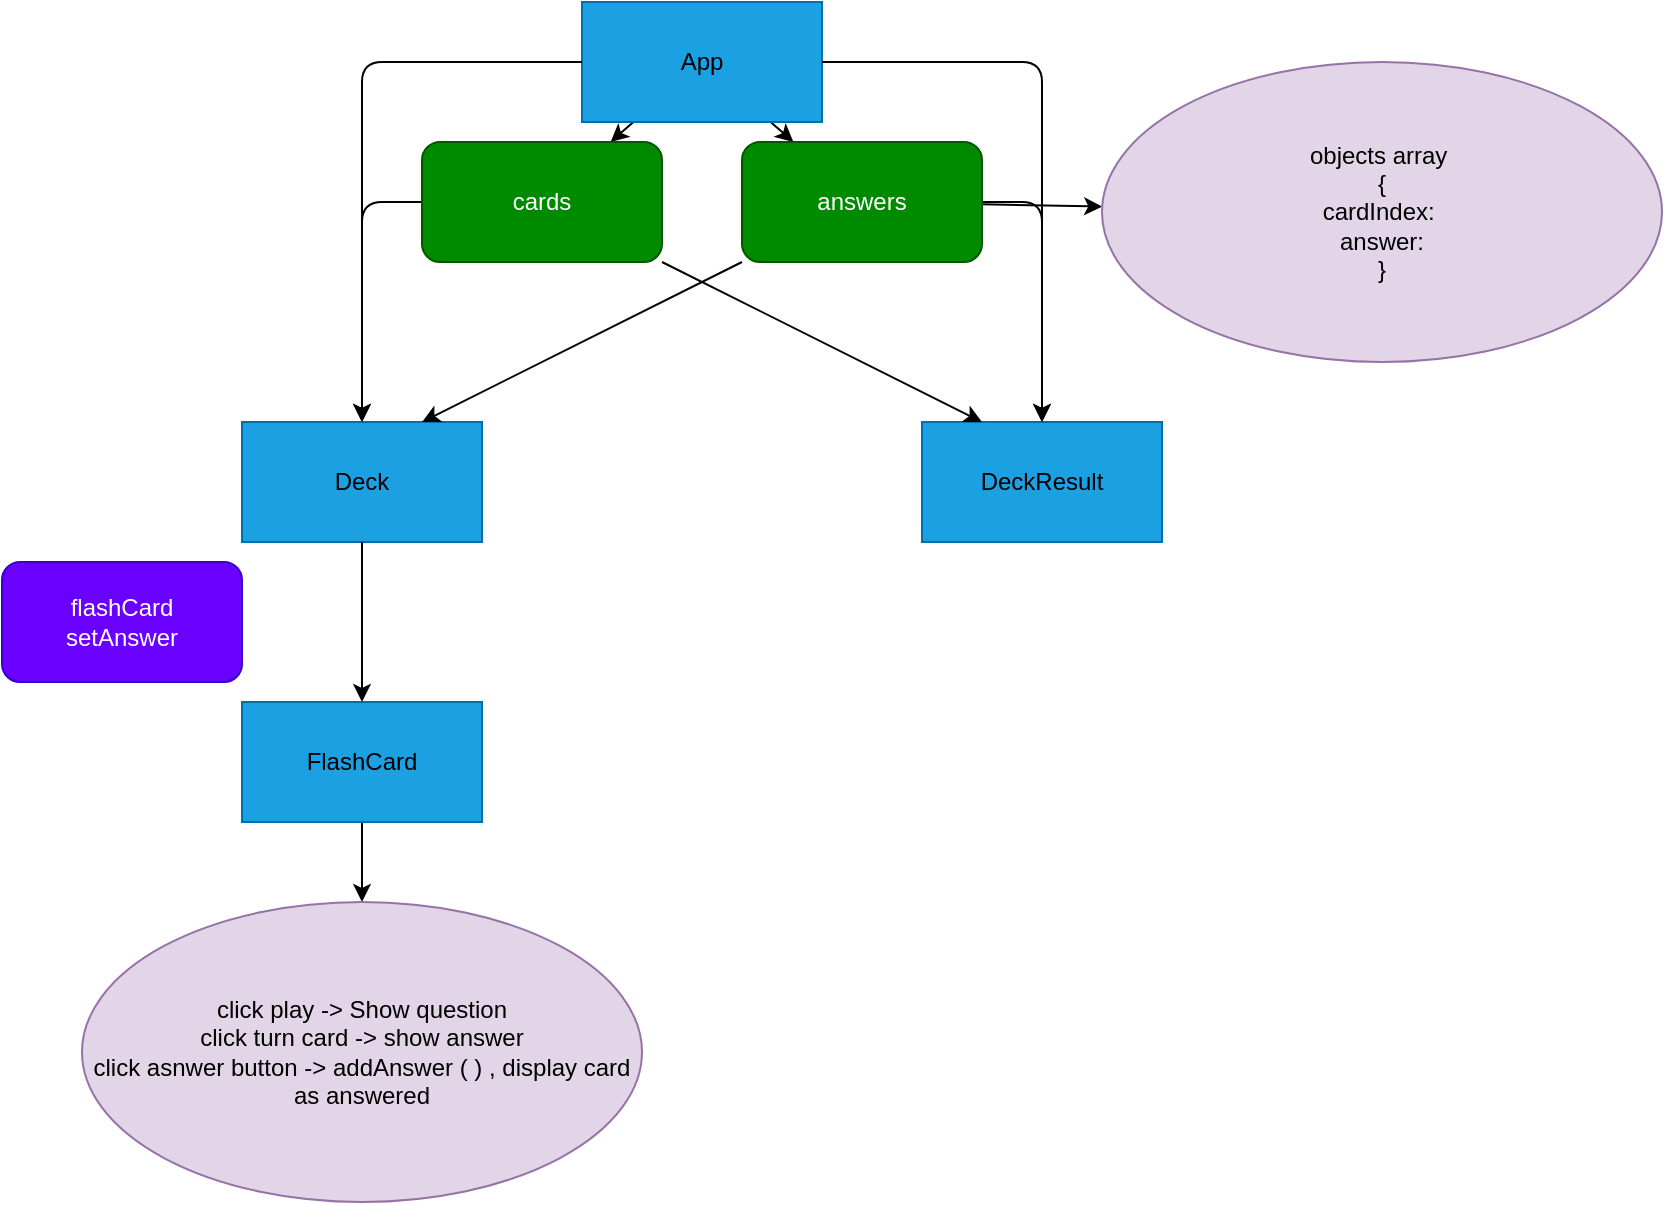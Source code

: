 <mxfile>
    <diagram id="mgn7bakDRE1__Gq5W0MO" name="Page-1">
        <mxGraphModel dx="1133" dy="773" grid="1" gridSize="10" guides="1" tooltips="1" connect="1" arrows="1" fold="1" page="1" pageScale="1" pageWidth="850" pageHeight="1100" background="none" math="0" shadow="0">
            <root>
                <mxCell id="0"/>
                <mxCell id="1" parent="0"/>
                <mxCell id="3" value="&lt;font color=&quot;#000000&quot;&gt;Deck&lt;/font&gt;" style="rounded=0;whiteSpace=wrap;html=1;fillColor=#1ba1e2;fontColor=#ffffff;strokeColor=#006EAF;" parent="1" vertex="1">
                    <mxGeometry x="160" y="290" width="120" height="60" as="geometry"/>
                </mxCell>
                <mxCell id="28" style="edgeStyle=none;html=1;fontColor=#000000;" parent="1" source="4" target="18" edge="1">
                    <mxGeometry relative="1" as="geometry"/>
                </mxCell>
                <mxCell id="29" style="edgeStyle=none;html=1;fontColor=#000000;" parent="1" source="4" target="17" edge="1">
                    <mxGeometry relative="1" as="geometry"/>
                </mxCell>
                <mxCell id="4" value="&lt;font color=&quot;#000000&quot;&gt;App&lt;/font&gt;" style="rounded=0;whiteSpace=wrap;html=1;labelBackgroundColor=none;fontColor=#ffffff;fillColor=#1ba1e2;strokeColor=#006EAF;" parent="1" vertex="1">
                    <mxGeometry x="330" y="80" width="120" height="60" as="geometry"/>
                </mxCell>
                <mxCell id="5" value="" style="endArrow=classic;html=1;fontColor=#000000;entryX=0.5;entryY=0;entryDx=0;entryDy=0;exitX=0;exitY=0.5;exitDx=0;exitDy=0;" parent="1" source="4" target="3" edge="1">
                    <mxGeometry width="50" height="50" relative="1" as="geometry">
                        <mxPoint x="310" y="110" as="sourcePoint"/>
                        <mxPoint x="430" y="410" as="targetPoint"/>
                        <Array as="points">
                            <mxPoint x="220" y="110"/>
                        </Array>
                    </mxGeometry>
                </mxCell>
                <mxCell id="22" style="edgeStyle=none;html=1;entryX=0.5;entryY=0;entryDx=0;entryDy=0;fontColor=#000000;" parent="1" source="6" target="21" edge="1">
                    <mxGeometry relative="1" as="geometry"/>
                </mxCell>
                <mxCell id="6" value="&lt;font color=&quot;#000000&quot;&gt;FlashCard&lt;/font&gt;" style="rounded=0;whiteSpace=wrap;html=1;fillColor=#1ba1e2;fontColor=#ffffff;strokeColor=#006EAF;" parent="1" vertex="1">
                    <mxGeometry x="160" y="430" width="120" height="60" as="geometry"/>
                </mxCell>
                <mxCell id="7" value="&lt;font color=&quot;#000000&quot;&gt;DeckResult&lt;br&gt;&lt;/font&gt;" style="rounded=0;whiteSpace=wrap;html=1;fillColor=#1ba1e2;fontColor=#ffffff;strokeColor=#006EAF;" parent="1" vertex="1">
                    <mxGeometry x="500" y="290" width="120" height="60" as="geometry"/>
                </mxCell>
                <mxCell id="8" value="" style="endArrow=classic;html=1;fontColor=#000000;entryX=0.5;entryY=0;entryDx=0;entryDy=0;exitX=1;exitY=0.5;exitDx=0;exitDy=0;" parent="1" source="4" target="7" edge="1">
                    <mxGeometry width="50" height="50" relative="1" as="geometry">
                        <mxPoint x="400" y="460" as="sourcePoint"/>
                        <mxPoint x="450" y="410" as="targetPoint"/>
                        <Array as="points">
                            <mxPoint x="560" y="110"/>
                        </Array>
                    </mxGeometry>
                </mxCell>
                <mxCell id="9" value="" style="endArrow=classic;html=1;fontColor=#000000;entryX=0.5;entryY=0;entryDx=0;entryDy=0;exitX=0.5;exitY=1;exitDx=0;exitDy=0;" parent="1" source="3" target="6" edge="1">
                    <mxGeometry width="50" height="50" relative="1" as="geometry">
                        <mxPoint x="380" y="550" as="sourcePoint"/>
                        <mxPoint x="430" y="500" as="targetPoint"/>
                    </mxGeometry>
                </mxCell>
                <mxCell id="13" value="" style="edgeStyle=none;html=1;fontColor=#000000;exitX=1;exitY=0.5;exitDx=0;exitDy=0;" parent="1" source="18" target="7" edge="1">
                    <mxGeometry relative="1" as="geometry">
                        <mxPoint x="416.842" y="70" as="sourcePoint"/>
                        <Array as="points">
                            <mxPoint x="560" y="180"/>
                        </Array>
                    </mxGeometry>
                </mxCell>
                <mxCell id="14" value="" style="edgeStyle=none;html=1;fontColor=#000000;exitX=0;exitY=0.5;exitDx=0;exitDy=0;" parent="1" source="17" target="3" edge="1">
                    <mxGeometry relative="1" as="geometry">
                        <mxPoint x="363.158" y="70" as="sourcePoint"/>
                        <Array as="points">
                            <mxPoint x="220" y="180"/>
                        </Array>
                    </mxGeometry>
                </mxCell>
                <mxCell id="16" value="flashCard&lt;br&gt;setAnswer" style="rounded=1;whiteSpace=wrap;html=1;labelBackgroundColor=none;fillColor=#6a00ff;strokeColor=#3700CC;fontColor=#ffffff;" parent="1" vertex="1">
                    <mxGeometry x="40" y="360" width="120" height="60" as="geometry"/>
                </mxCell>
                <mxCell id="30" style="edgeStyle=none;html=1;fontColor=#000000;entryX=0.25;entryY=0;entryDx=0;entryDy=0;" parent="1" source="17" target="7" edge="1">
                    <mxGeometry relative="1" as="geometry"/>
                </mxCell>
                <mxCell id="17" value="cards" style="rounded=1;whiteSpace=wrap;html=1;fillColor=#008a00;fontColor=#ffffff;strokeColor=#005700;" parent="1" vertex="1">
                    <mxGeometry x="250" y="150" width="120" height="60" as="geometry"/>
                </mxCell>
                <mxCell id="20" style="edgeStyle=none;html=1;entryX=0.75;entryY=0;entryDx=0;entryDy=0;" parent="1" source="18" target="3" edge="1">
                    <mxGeometry relative="1" as="geometry"/>
                </mxCell>
                <mxCell id="32" style="edgeStyle=none;html=1;fontColor=#000000;" parent="1" source="18" target="31" edge="1">
                    <mxGeometry relative="1" as="geometry"/>
                </mxCell>
                <mxCell id="18" value="answers" style="rounded=1;whiteSpace=wrap;html=1;labelBackgroundColor=none;fillColor=#008a00;strokeColor=#005700;fontColor=#ffffff;" parent="1" vertex="1">
                    <mxGeometry x="410" y="150" width="120" height="60" as="geometry"/>
                </mxCell>
                <mxCell id="21" value="&lt;font color=&quot;#000000&quot;&gt;click play -&amp;gt; Show question&lt;br&gt;click turn card -&amp;gt; show answer&lt;br&gt;click asnwer button -&amp;gt; addAnswer ( ) , display card as answered&lt;br&gt;&lt;/font&gt;" style="ellipse;whiteSpace=wrap;html=1;fillColor=#e1d5e7;strokeColor=#9673a6;" parent="1" vertex="1">
                    <mxGeometry x="80" y="530" width="280" height="150" as="geometry"/>
                </mxCell>
                <mxCell id="31" value="&lt;font color=&quot;#000000&quot;&gt;objects array&amp;nbsp;&lt;br&gt;{&lt;br&gt;cardIndex:&amp;nbsp;&lt;br&gt;answer:&lt;br&gt;}&lt;br&gt;&lt;/font&gt;" style="ellipse;whiteSpace=wrap;html=1;fillColor=#e1d5e7;strokeColor=#9673a6;" parent="1" vertex="1">
                    <mxGeometry x="590" y="110" width="280" height="150" as="geometry"/>
                </mxCell>
            </root>
        </mxGraphModel>
    </diagram>
</mxfile>